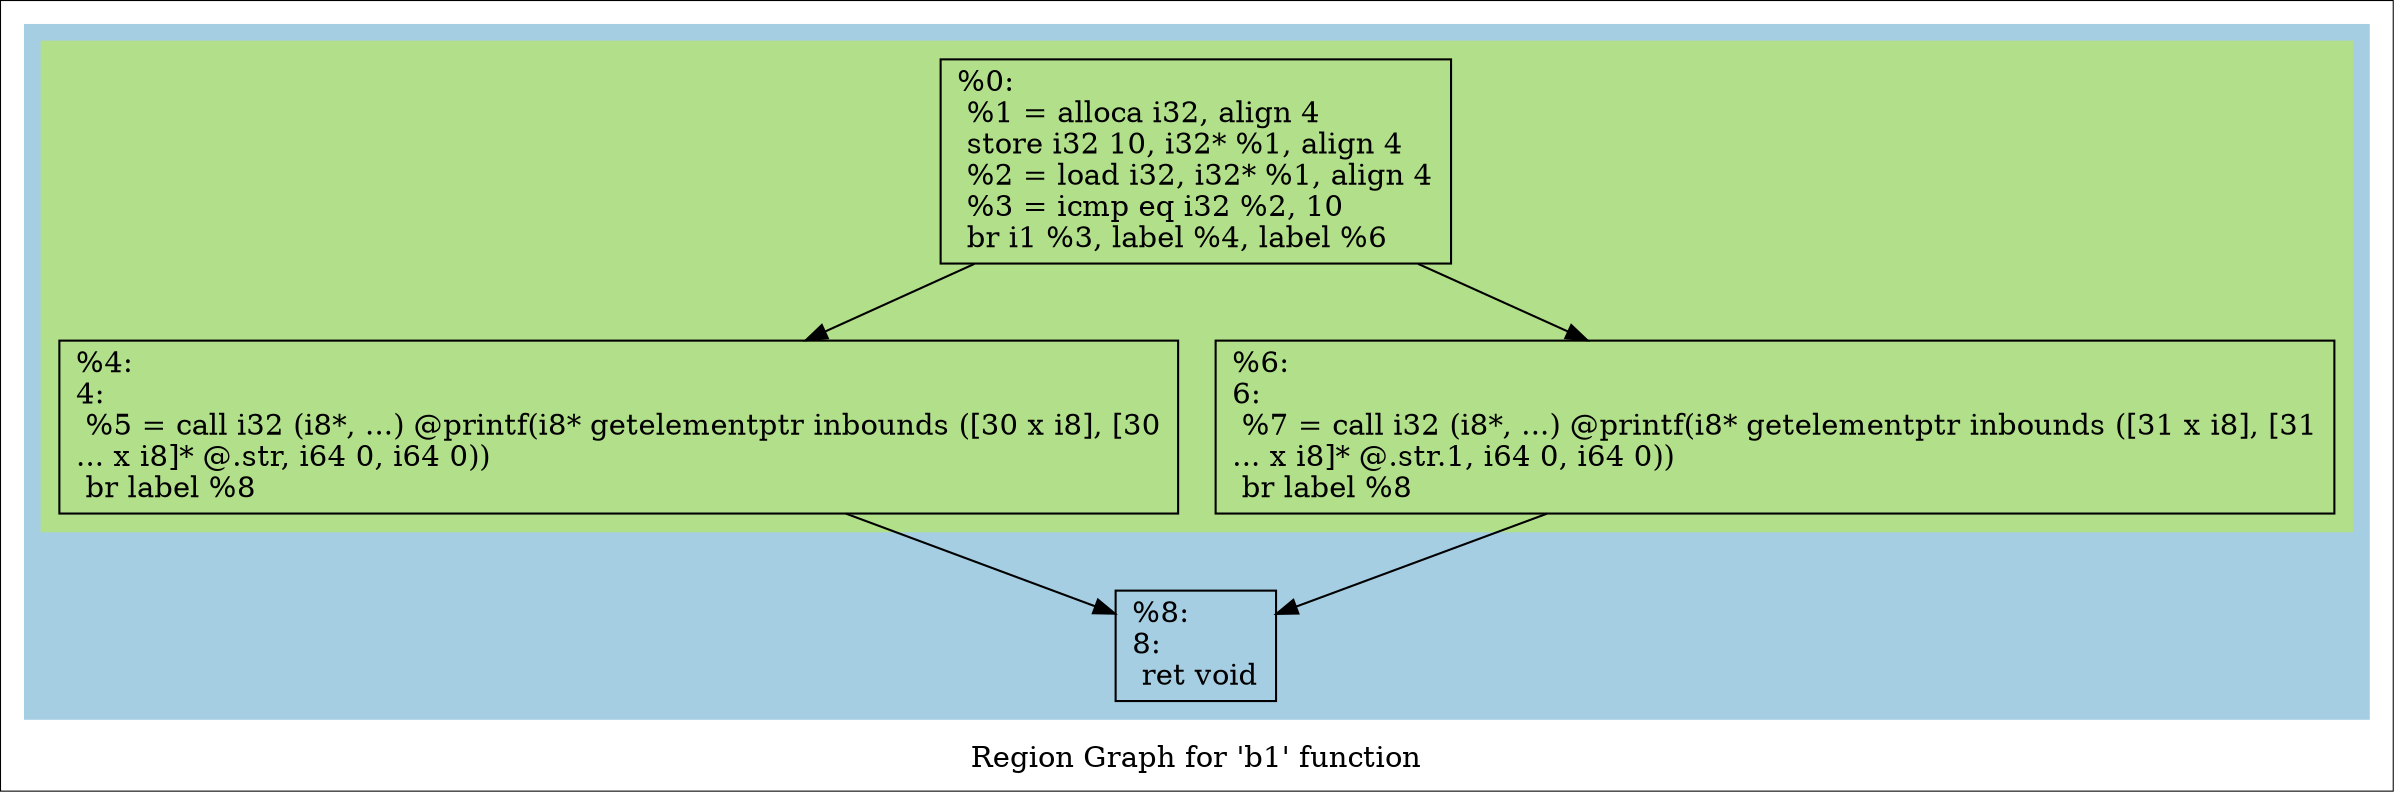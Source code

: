 digraph "Region Graph for 'b1' function" {
	label="Region Graph for 'b1' function";

	Node0x2763a10 [shape=record,label="{%0:\l  %1 = alloca i32, align 4\l  store i32 10, i32* %1, align 4\l  %2 = load i32, i32* %1, align 4\l  %3 = icmp eq i32 %2, 10\l  br i1 %3, label %4, label %6\l}"];
	Node0x2763a10 -> Node0x2764a30;
	Node0x2763a10 -> Node0x2761d10;
	Node0x2764a30 [shape=record,label="{%4:\l4:                                                \l  %5 = call i32 (i8*, ...) @printf(i8* getelementptr inbounds ([30 x i8], [30\l... x i8]* @.str, i64 0, i64 0))\l  br label %8\l}"];
	Node0x2764a30 -> Node0x2761c70;
	Node0x2761c70 [shape=record,label="{%8:\l8:                                                \l  ret void\l}"];
	Node0x2761d10 [shape=record,label="{%6:\l6:                                                \l  %7 = call i32 (i8*, ...) @printf(i8* getelementptr inbounds ([31 x i8], [31\l... x i8]* @.str.1, i64 0, i64 0))\l  br label %8\l}"];
	Node0x2761d10 -> Node0x2761c70;
	colorscheme = "paired12"
        subgraph cluster_0x2766c40 {
          label = "";
          style = filled;
          color = 1
          subgraph cluster_0x273a0f0 {
            label = "";
            style = filled;
            color = 3
            Node0x2763a10;
            Node0x2764a30;
            Node0x2761d10;
          }
          Node0x2761c70;
        }
}
